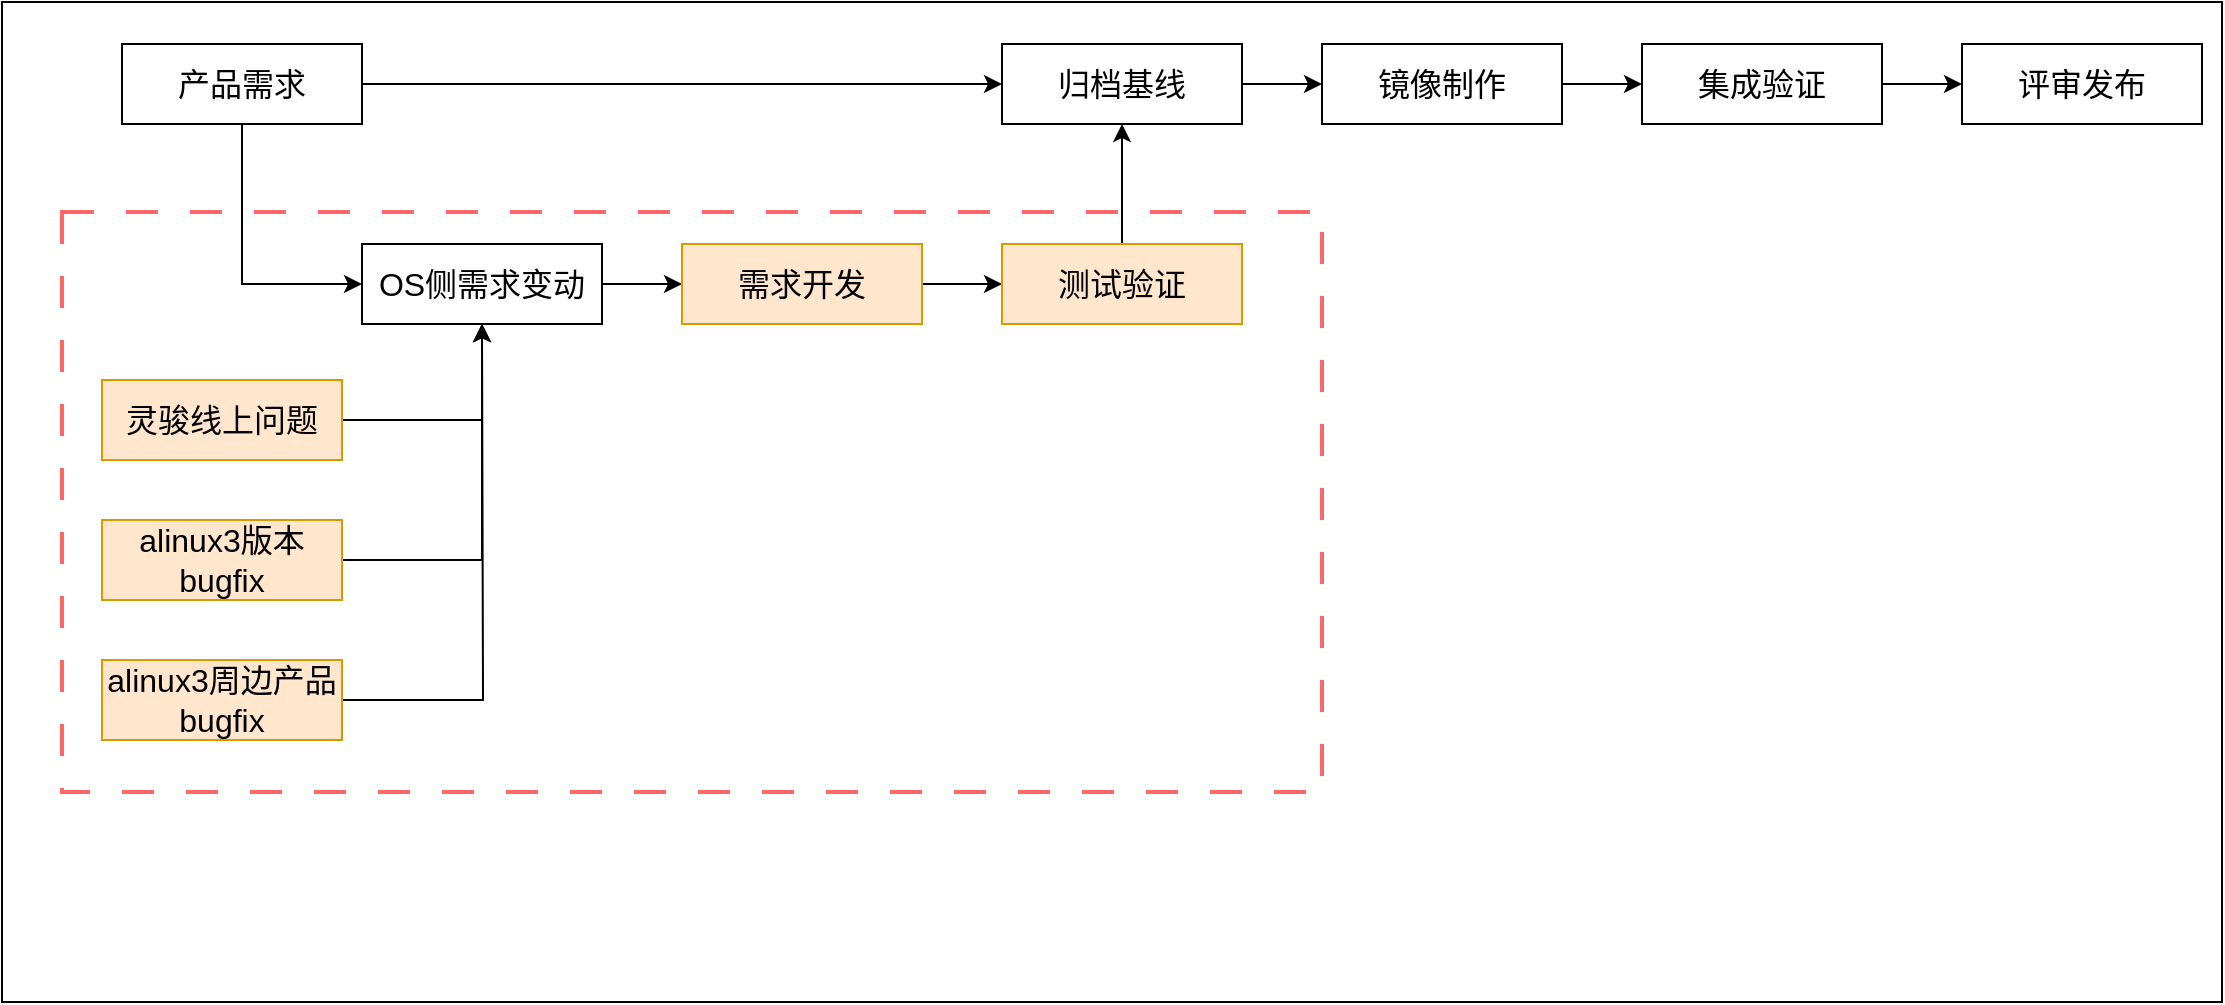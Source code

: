 <mxfile version="26.0.16">
  <diagram name="第 1 页" id="dgCXswJMyNH66oMm1s7y">
    <mxGraphModel dx="2327" dy="757" grid="1" gridSize="10" guides="1" tooltips="1" connect="1" arrows="1" fold="1" page="1" pageScale="1" pageWidth="827" pageHeight="1169" math="0" shadow="0">
      <root>
        <mxCell id="0" />
        <mxCell id="1" parent="0" />
        <mxCell id="yq2jpOTw-nYhbNa2DPT_-23" value="" style="rounded=0;whiteSpace=wrap;html=1;" vertex="1" parent="1">
          <mxGeometry x="-70" y="189" width="1110" height="500" as="geometry" />
        </mxCell>
        <mxCell id="yq2jpOTw-nYhbNa2DPT_-24" value="" style="rounded=0;whiteSpace=wrap;html=1;dashed=1;dashPattern=8 8;fillColor=none;strokeColor=#FF6666;strokeWidth=2;" vertex="1" parent="1">
          <mxGeometry x="-40" y="294" width="630" height="290" as="geometry" />
        </mxCell>
        <mxCell id="yq2jpOTw-nYhbNa2DPT_-18" style="edgeStyle=orthogonalEdgeStyle;rounded=0;orthogonalLoop=1;jettySize=auto;html=1;entryX=0;entryY=0.5;entryDx=0;entryDy=0;exitX=0.5;exitY=1;exitDx=0;exitDy=0;" edge="1" parent="1" source="yq2jpOTw-nYhbNa2DPT_-1" target="yq2jpOTw-nYhbNa2DPT_-6">
          <mxGeometry relative="1" as="geometry" />
        </mxCell>
        <mxCell id="yq2jpOTw-nYhbNa2DPT_-22" style="edgeStyle=orthogonalEdgeStyle;rounded=0;orthogonalLoop=1;jettySize=auto;html=1;" edge="1" parent="1" source="yq2jpOTw-nYhbNa2DPT_-1" target="yq2jpOTw-nYhbNa2DPT_-2">
          <mxGeometry relative="1" as="geometry" />
        </mxCell>
        <mxCell id="yq2jpOTw-nYhbNa2DPT_-1" value="&lt;font style=&quot;font-size: 16px;&quot;&gt;产品需求&lt;/font&gt;" style="rounded=0;whiteSpace=wrap;html=1;" vertex="1" parent="1">
          <mxGeometry x="-10" y="210" width="120" height="40" as="geometry" />
        </mxCell>
        <mxCell id="yq2jpOTw-nYhbNa2DPT_-19" value="" style="edgeStyle=orthogonalEdgeStyle;rounded=0;orthogonalLoop=1;jettySize=auto;html=1;" edge="1" parent="1" source="yq2jpOTw-nYhbNa2DPT_-2" target="yq2jpOTw-nYhbNa2DPT_-3">
          <mxGeometry relative="1" as="geometry" />
        </mxCell>
        <mxCell id="yq2jpOTw-nYhbNa2DPT_-2" value="&lt;font style=&quot;font-size: 16px;&quot;&gt;归档基线&lt;/font&gt;" style="rounded=0;whiteSpace=wrap;html=1;" vertex="1" parent="1">
          <mxGeometry x="430" y="210" width="120" height="40" as="geometry" />
        </mxCell>
        <mxCell id="yq2jpOTw-nYhbNa2DPT_-20" value="" style="edgeStyle=orthogonalEdgeStyle;rounded=0;orthogonalLoop=1;jettySize=auto;html=1;" edge="1" parent="1" source="yq2jpOTw-nYhbNa2DPT_-3" target="yq2jpOTw-nYhbNa2DPT_-4">
          <mxGeometry relative="1" as="geometry" />
        </mxCell>
        <mxCell id="yq2jpOTw-nYhbNa2DPT_-3" value="&lt;font style=&quot;font-size: 16px;&quot;&gt;镜像制作&lt;/font&gt;" style="rounded=0;whiteSpace=wrap;html=1;" vertex="1" parent="1">
          <mxGeometry x="590" y="210" width="120" height="40" as="geometry" />
        </mxCell>
        <mxCell id="yq2jpOTw-nYhbNa2DPT_-21" value="" style="edgeStyle=orthogonalEdgeStyle;rounded=0;orthogonalLoop=1;jettySize=auto;html=1;" edge="1" parent="1" source="yq2jpOTw-nYhbNa2DPT_-4" target="yq2jpOTw-nYhbNa2DPT_-5">
          <mxGeometry relative="1" as="geometry" />
        </mxCell>
        <mxCell id="yq2jpOTw-nYhbNa2DPT_-4" value="&lt;font style=&quot;font-size: 16px;&quot;&gt;集成验证&lt;/font&gt;" style="rounded=0;whiteSpace=wrap;html=1;" vertex="1" parent="1">
          <mxGeometry x="750" y="210" width="120" height="40" as="geometry" />
        </mxCell>
        <mxCell id="yq2jpOTw-nYhbNa2DPT_-5" value="&lt;font style=&quot;font-size: 16px;&quot;&gt;评审发布&lt;/font&gt;" style="rounded=0;whiteSpace=wrap;html=1;" vertex="1" parent="1">
          <mxGeometry x="910" y="210" width="120" height="40" as="geometry" />
        </mxCell>
        <mxCell id="yq2jpOTw-nYhbNa2DPT_-16" style="edgeStyle=orthogonalEdgeStyle;rounded=0;orthogonalLoop=1;jettySize=auto;html=1;entryX=0;entryY=0.5;entryDx=0;entryDy=0;" edge="1" parent="1" source="yq2jpOTw-nYhbNa2DPT_-6" target="yq2jpOTw-nYhbNa2DPT_-7">
          <mxGeometry relative="1" as="geometry" />
        </mxCell>
        <mxCell id="yq2jpOTw-nYhbNa2DPT_-6" value="&lt;font style=&quot;font-size: 16px;&quot;&gt;OS侧需求变动&lt;/font&gt;" style="rounded=0;whiteSpace=wrap;html=1;" vertex="1" parent="1">
          <mxGeometry x="110" y="310" width="120" height="40" as="geometry" />
        </mxCell>
        <mxCell id="yq2jpOTw-nYhbNa2DPT_-26" value="" style="edgeStyle=orthogonalEdgeStyle;rounded=0;orthogonalLoop=1;jettySize=auto;html=1;" edge="1" parent="1" source="yq2jpOTw-nYhbNa2DPT_-7" target="yq2jpOTw-nYhbNa2DPT_-25">
          <mxGeometry relative="1" as="geometry" />
        </mxCell>
        <mxCell id="yq2jpOTw-nYhbNa2DPT_-7" value="&lt;font style=&quot;font-size: 16px;&quot;&gt;需求开发&lt;/font&gt;" style="rounded=0;whiteSpace=wrap;html=1;fillColor=#ffe6cc;strokeColor=#d79b00;" vertex="1" parent="1">
          <mxGeometry x="270" y="310" width="120" height="40" as="geometry" />
        </mxCell>
        <mxCell id="yq2jpOTw-nYhbNa2DPT_-12" style="edgeStyle=orthogonalEdgeStyle;rounded=0;orthogonalLoop=1;jettySize=auto;html=1;entryX=0.5;entryY=1;entryDx=0;entryDy=0;" edge="1" parent="1" source="yq2jpOTw-nYhbNa2DPT_-9" target="yq2jpOTw-nYhbNa2DPT_-6">
          <mxGeometry relative="1" as="geometry" />
        </mxCell>
        <mxCell id="yq2jpOTw-nYhbNa2DPT_-9" value="&lt;font style=&quot;font-size: 16px;&quot;&gt;灵骏线上问题&lt;/font&gt;" style="rounded=0;whiteSpace=wrap;html=1;fillColor=#ffe6cc;strokeColor=#d79b00;" vertex="1" parent="1">
          <mxGeometry x="-20" y="378" width="120" height="40" as="geometry" />
        </mxCell>
        <mxCell id="yq2jpOTw-nYhbNa2DPT_-15" style="edgeStyle=orthogonalEdgeStyle;rounded=0;orthogonalLoop=1;jettySize=auto;html=1;entryX=0.5;entryY=1;entryDx=0;entryDy=0;" edge="1" parent="1" source="yq2jpOTw-nYhbNa2DPT_-10" target="yq2jpOTw-nYhbNa2DPT_-6">
          <mxGeometry relative="1" as="geometry" />
        </mxCell>
        <mxCell id="yq2jpOTw-nYhbNa2DPT_-10" value="&lt;font style=&quot;font-size: 16px;&quot;&gt;alinux3版本bugfix&lt;/font&gt;" style="rounded=0;whiteSpace=wrap;html=1;fillColor=#ffe6cc;strokeColor=#d79b00;" vertex="1" parent="1">
          <mxGeometry x="-20" y="448" width="120" height="40" as="geometry" />
        </mxCell>
        <mxCell id="yq2jpOTw-nYhbNa2DPT_-14" style="edgeStyle=orthogonalEdgeStyle;rounded=0;orthogonalLoop=1;jettySize=auto;html=1;" edge="1" parent="1" source="yq2jpOTw-nYhbNa2DPT_-11">
          <mxGeometry relative="1" as="geometry">
            <mxPoint x="170" y="350" as="targetPoint" />
          </mxGeometry>
        </mxCell>
        <mxCell id="yq2jpOTw-nYhbNa2DPT_-11" value="&lt;font style=&quot;font-size: 16px;&quot;&gt;alinux3周边产品bugfix&lt;/font&gt;" style="rounded=0;whiteSpace=wrap;html=1;fillColor=#ffe6cc;strokeColor=#d79b00;" vertex="1" parent="1">
          <mxGeometry x="-20" y="518" width="120" height="40" as="geometry" />
        </mxCell>
        <mxCell id="yq2jpOTw-nYhbNa2DPT_-28" style="edgeStyle=orthogonalEdgeStyle;rounded=0;orthogonalLoop=1;jettySize=auto;html=1;entryX=0.5;entryY=1;entryDx=0;entryDy=0;" edge="1" parent="1" source="yq2jpOTw-nYhbNa2DPT_-25" target="yq2jpOTw-nYhbNa2DPT_-2">
          <mxGeometry relative="1" as="geometry" />
        </mxCell>
        <mxCell id="yq2jpOTw-nYhbNa2DPT_-25" value="&lt;font style=&quot;font-size: 16px;&quot;&gt;测试验证&lt;/font&gt;" style="rounded=0;whiteSpace=wrap;html=1;fillColor=#ffe6cc;strokeColor=#d79b00;" vertex="1" parent="1">
          <mxGeometry x="430" y="310" width="120" height="40" as="geometry" />
        </mxCell>
      </root>
    </mxGraphModel>
  </diagram>
</mxfile>
